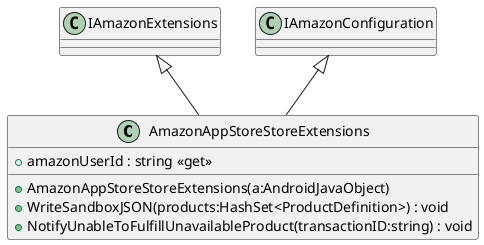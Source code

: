 @startuml
class AmazonAppStoreStoreExtensions {
    + AmazonAppStoreStoreExtensions(a:AndroidJavaObject)
    + WriteSandboxJSON(products:HashSet<ProductDefinition>) : void
    + NotifyUnableToFulfillUnavailableProduct(transactionID:string) : void
    + amazonUserId : string <<get>>
}
IAmazonExtensions <|-- AmazonAppStoreStoreExtensions
IAmazonConfiguration <|-- AmazonAppStoreStoreExtensions
@enduml

